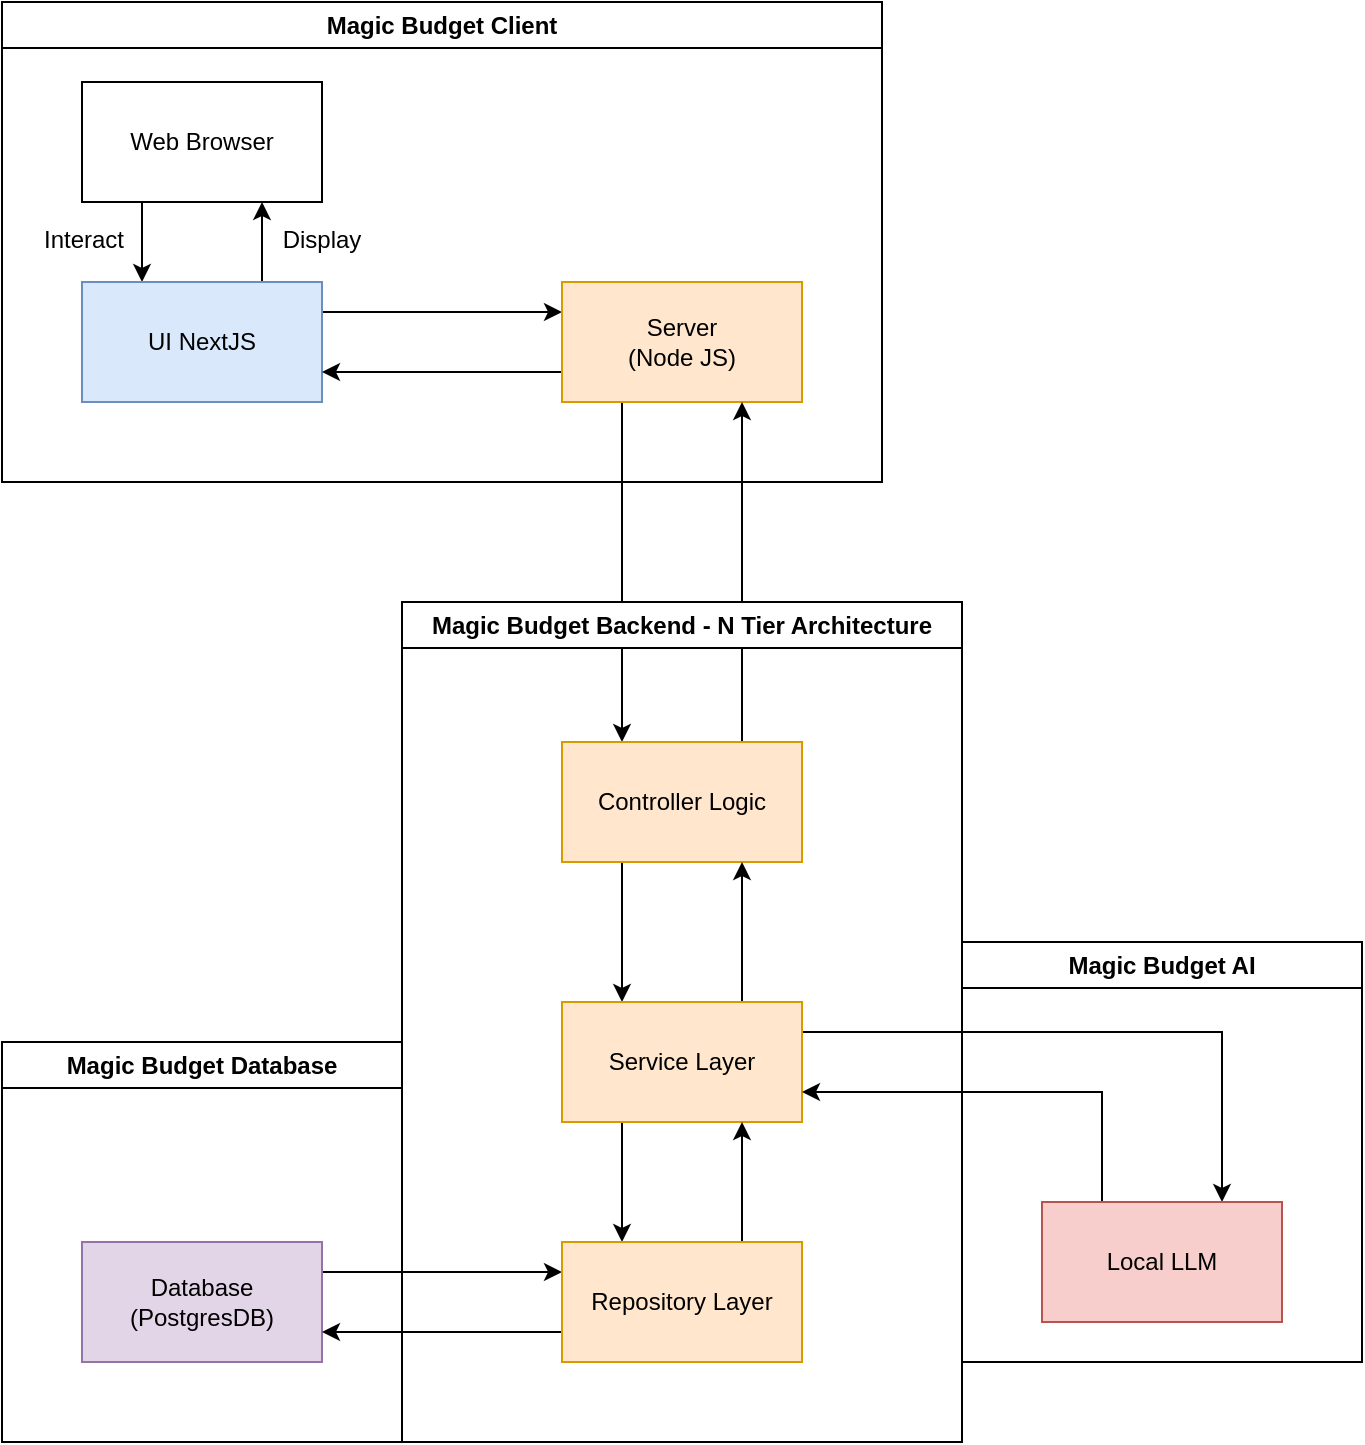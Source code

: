 <mxfile version="26.0.9">
  <diagram name="Page-1" id="ySIfyWyib5sJ5Iywpmjq">
    <mxGraphModel dx="1235" dy="655" grid="1" gridSize="10" guides="1" tooltips="1" connect="1" arrows="1" fold="1" page="1" pageScale="1" pageWidth="850" pageHeight="1100" math="0" shadow="0">
      <root>
        <mxCell id="0" />
        <mxCell id="1" parent="0" />
        <mxCell id="1-wTdtNywMdqqIvWyYzU-6" style="edgeStyle=orthogonalEdgeStyle;rounded=0;orthogonalLoop=1;jettySize=auto;html=1;exitX=0.25;exitY=1;exitDx=0;exitDy=0;entryX=0.25;entryY=0;entryDx=0;entryDy=0;" edge="1" parent="1" source="1-wTdtNywMdqqIvWyYzU-4" target="1-wTdtNywMdqqIvWyYzU-5">
          <mxGeometry relative="1" as="geometry" />
        </mxCell>
        <mxCell id="1-wTdtNywMdqqIvWyYzU-4" value="Web Browser" style="rounded=0;whiteSpace=wrap;html=1;" vertex="1" parent="1">
          <mxGeometry x="120" y="80" width="120" height="60" as="geometry" />
        </mxCell>
        <mxCell id="1-wTdtNywMdqqIvWyYzU-7" style="edgeStyle=orthogonalEdgeStyle;rounded=0;orthogonalLoop=1;jettySize=auto;html=1;exitX=0.75;exitY=0;exitDx=0;exitDy=0;entryX=0.75;entryY=1;entryDx=0;entryDy=0;" edge="1" parent="1" source="1-wTdtNywMdqqIvWyYzU-5" target="1-wTdtNywMdqqIvWyYzU-4">
          <mxGeometry relative="1" as="geometry" />
        </mxCell>
        <mxCell id="1-wTdtNywMdqqIvWyYzU-18" style="edgeStyle=orthogonalEdgeStyle;rounded=0;orthogonalLoop=1;jettySize=auto;html=1;exitX=1;exitY=0.25;exitDx=0;exitDy=0;entryX=0;entryY=0.25;entryDx=0;entryDy=0;" edge="1" parent="1" source="1-wTdtNywMdqqIvWyYzU-5" target="1-wTdtNywMdqqIvWyYzU-10">
          <mxGeometry relative="1" as="geometry" />
        </mxCell>
        <mxCell id="1-wTdtNywMdqqIvWyYzU-5" value="UI NextJS" style="rounded=0;whiteSpace=wrap;html=1;fillColor=#dae8fc;strokeColor=#6c8ebf;" vertex="1" parent="1">
          <mxGeometry x="120" y="180" width="120" height="60" as="geometry" />
        </mxCell>
        <mxCell id="1-wTdtNywMdqqIvWyYzU-8" value="Interact" style="text;html=1;align=center;verticalAlign=middle;whiteSpace=wrap;rounded=0;" vertex="1" parent="1">
          <mxGeometry x="91" y="144" width="60" height="30" as="geometry" />
        </mxCell>
        <mxCell id="1-wTdtNywMdqqIvWyYzU-9" value="Display" style="text;html=1;align=center;verticalAlign=middle;whiteSpace=wrap;rounded=0;" vertex="1" parent="1">
          <mxGeometry x="210" y="144" width="60" height="30" as="geometry" />
        </mxCell>
        <mxCell id="1-wTdtNywMdqqIvWyYzU-19" style="edgeStyle=orthogonalEdgeStyle;rounded=0;orthogonalLoop=1;jettySize=auto;html=1;exitX=0;exitY=0.75;exitDx=0;exitDy=0;entryX=1;entryY=0.75;entryDx=0;entryDy=0;" edge="1" parent="1" source="1-wTdtNywMdqqIvWyYzU-10" target="1-wTdtNywMdqqIvWyYzU-5">
          <mxGeometry relative="1" as="geometry" />
        </mxCell>
        <mxCell id="1-wTdtNywMdqqIvWyYzU-22" style="edgeStyle=orthogonalEdgeStyle;rounded=0;orthogonalLoop=1;jettySize=auto;html=1;exitX=0.25;exitY=1;exitDx=0;exitDy=0;entryX=0.25;entryY=0;entryDx=0;entryDy=0;" edge="1" parent="1" source="1-wTdtNywMdqqIvWyYzU-10" target="1-wTdtNywMdqqIvWyYzU-20">
          <mxGeometry relative="1" as="geometry" />
        </mxCell>
        <mxCell id="1-wTdtNywMdqqIvWyYzU-10" value="Server&lt;div&gt;(Node JS)&lt;/div&gt;" style="rounded=0;whiteSpace=wrap;html=1;fillColor=#ffe6cc;strokeColor=#d79b00;" vertex="1" parent="1">
          <mxGeometry x="360" y="180" width="120" height="60" as="geometry" />
        </mxCell>
        <mxCell id="1-wTdtNywMdqqIvWyYzU-23" style="edgeStyle=orthogonalEdgeStyle;rounded=0;orthogonalLoop=1;jettySize=auto;html=1;exitX=0.75;exitY=0;exitDx=0;exitDy=0;entryX=0.75;entryY=1;entryDx=0;entryDy=0;" edge="1" parent="1" source="1-wTdtNywMdqqIvWyYzU-20" target="1-wTdtNywMdqqIvWyYzU-10">
          <mxGeometry relative="1" as="geometry" />
        </mxCell>
        <mxCell id="1-wTdtNywMdqqIvWyYzU-27" style="edgeStyle=orthogonalEdgeStyle;rounded=0;orthogonalLoop=1;jettySize=auto;html=1;exitX=0.25;exitY=1;exitDx=0;exitDy=0;entryX=0.25;entryY=0;entryDx=0;entryDy=0;" edge="1" parent="1" source="1-wTdtNywMdqqIvWyYzU-20" target="1-wTdtNywMdqqIvWyYzU-26">
          <mxGeometry relative="1" as="geometry" />
        </mxCell>
        <mxCell id="1-wTdtNywMdqqIvWyYzU-20" value="Controller Logic" style="rounded=0;whiteSpace=wrap;html=1;fillColor=#ffe6cc;strokeColor=#d79b00;" vertex="1" parent="1">
          <mxGeometry x="360" y="410" width="120" height="60" as="geometry" />
        </mxCell>
        <mxCell id="1-wTdtNywMdqqIvWyYzU-35" style="edgeStyle=orthogonalEdgeStyle;rounded=0;orthogonalLoop=1;jettySize=auto;html=1;exitX=1;exitY=0.25;exitDx=0;exitDy=0;entryX=0;entryY=0.25;entryDx=0;entryDy=0;" edge="1" parent="1" source="1-wTdtNywMdqqIvWyYzU-25" target="1-wTdtNywMdqqIvWyYzU-29">
          <mxGeometry relative="1" as="geometry" />
        </mxCell>
        <mxCell id="1-wTdtNywMdqqIvWyYzU-28" style="edgeStyle=orthogonalEdgeStyle;rounded=0;orthogonalLoop=1;jettySize=auto;html=1;exitX=0.75;exitY=0;exitDx=0;exitDy=0;entryX=0.75;entryY=1;entryDx=0;entryDy=0;" edge="1" parent="1" source="1-wTdtNywMdqqIvWyYzU-26" target="1-wTdtNywMdqqIvWyYzU-20">
          <mxGeometry relative="1" as="geometry" />
        </mxCell>
        <mxCell id="1-wTdtNywMdqqIvWyYzU-25" value="Database&lt;div&gt;(PostgresDB)&lt;/div&gt;" style="rounded=0;whiteSpace=wrap;html=1;fillColor=#e1d5e7;strokeColor=#9673a6;" vertex="1" parent="1">
          <mxGeometry x="120" y="660" width="120" height="60" as="geometry" />
        </mxCell>
        <mxCell id="1-wTdtNywMdqqIvWyYzU-30" style="edgeStyle=orthogonalEdgeStyle;rounded=0;orthogonalLoop=1;jettySize=auto;html=1;exitX=0.25;exitY=1;exitDx=0;exitDy=0;entryX=0.25;entryY=0;entryDx=0;entryDy=0;" edge="1" parent="1" source="1-wTdtNywMdqqIvWyYzU-26" target="1-wTdtNywMdqqIvWyYzU-29">
          <mxGeometry relative="1" as="geometry" />
        </mxCell>
        <mxCell id="1-wTdtNywMdqqIvWyYzU-40" style="edgeStyle=orthogonalEdgeStyle;rounded=0;orthogonalLoop=1;jettySize=auto;html=1;exitX=1;exitY=0.25;exitDx=0;exitDy=0;entryX=0.75;entryY=0;entryDx=0;entryDy=0;" edge="1" parent="1" source="1-wTdtNywMdqqIvWyYzU-26" target="1-wTdtNywMdqqIvWyYzU-38">
          <mxGeometry relative="1" as="geometry" />
        </mxCell>
        <mxCell id="1-wTdtNywMdqqIvWyYzU-26" value="Service Layer" style="rounded=0;whiteSpace=wrap;html=1;fillColor=#ffe6cc;strokeColor=#d79b00;" vertex="1" parent="1">
          <mxGeometry x="360" y="540" width="120" height="60" as="geometry" />
        </mxCell>
        <mxCell id="1-wTdtNywMdqqIvWyYzU-31" style="edgeStyle=orthogonalEdgeStyle;rounded=0;orthogonalLoop=1;jettySize=auto;html=1;exitX=0.75;exitY=0;exitDx=0;exitDy=0;entryX=0.75;entryY=1;entryDx=0;entryDy=0;" edge="1" parent="1" source="1-wTdtNywMdqqIvWyYzU-29" target="1-wTdtNywMdqqIvWyYzU-26">
          <mxGeometry relative="1" as="geometry" />
        </mxCell>
        <mxCell id="1-wTdtNywMdqqIvWyYzU-36" style="edgeStyle=orthogonalEdgeStyle;rounded=0;orthogonalLoop=1;jettySize=auto;html=1;exitX=0;exitY=0.75;exitDx=0;exitDy=0;entryX=1;entryY=0.75;entryDx=0;entryDy=0;" edge="1" parent="1" source="1-wTdtNywMdqqIvWyYzU-29" target="1-wTdtNywMdqqIvWyYzU-25">
          <mxGeometry relative="1" as="geometry" />
        </mxCell>
        <mxCell id="1-wTdtNywMdqqIvWyYzU-29" value="Repository Layer" style="rounded=0;whiteSpace=wrap;html=1;fillColor=#ffe6cc;strokeColor=#d79b00;" vertex="1" parent="1">
          <mxGeometry x="360" y="660" width="120" height="60" as="geometry" />
        </mxCell>
        <mxCell id="1-wTdtNywMdqqIvWyYzU-41" style="edgeStyle=orthogonalEdgeStyle;rounded=0;orthogonalLoop=1;jettySize=auto;html=1;exitX=0.25;exitY=0;exitDx=0;exitDy=0;entryX=1;entryY=0.75;entryDx=0;entryDy=0;" edge="1" parent="1" source="1-wTdtNywMdqqIvWyYzU-38" target="1-wTdtNywMdqqIvWyYzU-26">
          <mxGeometry relative="1" as="geometry" />
        </mxCell>
        <mxCell id="1-wTdtNywMdqqIvWyYzU-38" value="Local LLM" style="rounded=0;whiteSpace=wrap;html=1;fillColor=#f8cecc;strokeColor=#b85450;" vertex="1" parent="1">
          <mxGeometry x="600" y="640" width="120" height="60" as="geometry" />
        </mxCell>
        <mxCell id="1-wTdtNywMdqqIvWyYzU-44" value="Magic Budget Client" style="swimlane;whiteSpace=wrap;html=1;" vertex="1" parent="1">
          <mxGeometry x="80" y="40" width="440" height="240" as="geometry" />
        </mxCell>
        <mxCell id="1-wTdtNywMdqqIvWyYzU-46" value="Magic Budget Backend - N Tier Architecture" style="swimlane;whiteSpace=wrap;html=1;" vertex="1" parent="1">
          <mxGeometry x="280" y="340" width="280" height="420" as="geometry" />
        </mxCell>
        <mxCell id="1-wTdtNywMdqqIvWyYzU-47" value="Magic Budget Database" style="swimlane;whiteSpace=wrap;html=1;" vertex="1" parent="1">
          <mxGeometry x="80" y="560" width="200" height="200" as="geometry" />
        </mxCell>
        <mxCell id="1-wTdtNywMdqqIvWyYzU-48" value="Magic Budget AI" style="swimlane;whiteSpace=wrap;html=1;" vertex="1" parent="1">
          <mxGeometry x="560" y="510" width="200" height="210" as="geometry" />
        </mxCell>
      </root>
    </mxGraphModel>
  </diagram>
</mxfile>
